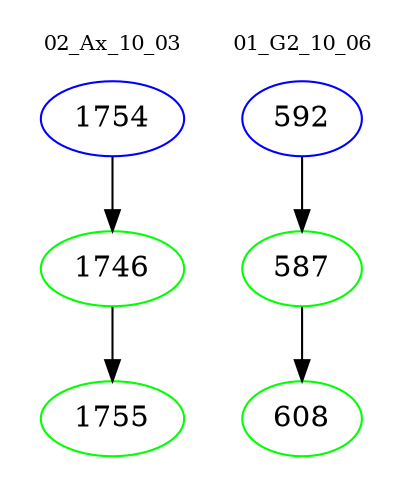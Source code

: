 digraph{
subgraph cluster_0 {
color = white
label = "02_Ax_10_03";
fontsize=10;
T0_1754 [label="1754", color="blue"]
T0_1754 -> T0_1746 [color="black"]
T0_1746 [label="1746", color="green"]
T0_1746 -> T0_1755 [color="black"]
T0_1755 [label="1755", color="green"]
}
subgraph cluster_1 {
color = white
label = "01_G2_10_06";
fontsize=10;
T1_592 [label="592", color="blue"]
T1_592 -> T1_587 [color="black"]
T1_587 [label="587", color="green"]
T1_587 -> T1_608 [color="black"]
T1_608 [label="608", color="green"]
}
}

